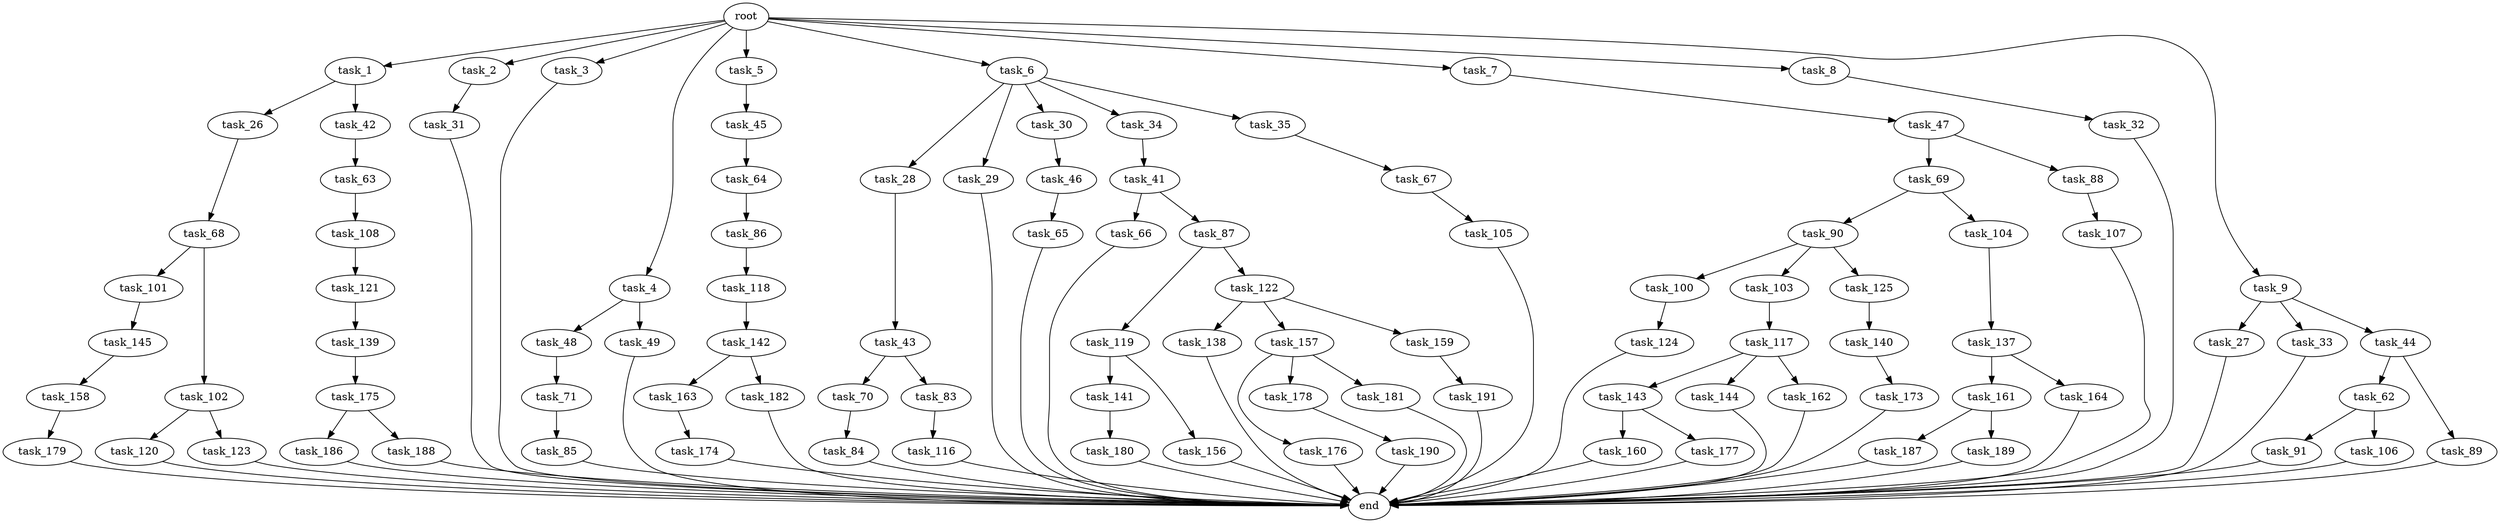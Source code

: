 digraph G {
  root [size="0.000000"];
  task_1 [size="2.048000"];
  task_2 [size="2.048000"];
  task_3 [size="2.048000"];
  task_4 [size="2.048000"];
  task_5 [size="2.048000"];
  task_6 [size="2.048000"];
  task_7 [size="2.048000"];
  task_8 [size="2.048000"];
  task_9 [size="2.048000"];
  task_26 [size="154618822.656000"];
  task_27 [size="1391569403.904000"];
  task_28 [size="429496729.600000"];
  task_29 [size="429496729.600000"];
  task_30 [size="429496729.600000"];
  task_31 [size="68719476.736000"];
  task_32 [size="1099511627.776000"];
  task_33 [size="1391569403.904000"];
  task_34 [size="429496729.600000"];
  task_35 [size="429496729.600000"];
  task_41 [size="841813590.016000"];
  task_42 [size="154618822.656000"];
  task_43 [size="154618822.656000"];
  task_44 [size="1391569403.904000"];
  task_45 [size="841813590.016000"];
  task_46 [size="429496729.600000"];
  task_47 [size="68719476.736000"];
  task_48 [size="154618822.656000"];
  task_49 [size="154618822.656000"];
  task_62 [size="68719476.736000"];
  task_63 [size="1391569403.904000"];
  task_64 [size="274877906.944000"];
  task_65 [size="154618822.656000"];
  task_66 [size="68719476.736000"];
  task_67 [size="841813590.016000"];
  task_68 [size="841813590.016000"];
  task_69 [size="1391569403.904000"];
  task_70 [size="154618822.656000"];
  task_71 [size="1717986918.400000"];
  task_83 [size="154618822.656000"];
  task_84 [size="841813590.016000"];
  task_85 [size="68719476.736000"];
  task_86 [size="68719476.736000"];
  task_87 [size="68719476.736000"];
  task_88 [size="1391569403.904000"];
  task_89 [size="68719476.736000"];
  task_90 [size="1717986918.400000"];
  task_91 [size="274877906.944000"];
  task_100 [size="1391569403.904000"];
  task_101 [size="1099511627.776000"];
  task_102 [size="1099511627.776000"];
  task_103 [size="1391569403.904000"];
  task_104 [size="1717986918.400000"];
  task_105 [size="154618822.656000"];
  task_106 [size="274877906.944000"];
  task_107 [size="274877906.944000"];
  task_108 [size="1391569403.904000"];
  task_116 [size="1391569403.904000"];
  task_117 [size="154618822.656000"];
  task_118 [size="841813590.016000"];
  task_119 [size="429496729.600000"];
  task_120 [size="154618822.656000"];
  task_121 [size="68719476.736000"];
  task_122 [size="429496729.600000"];
  task_123 [size="154618822.656000"];
  task_124 [size="1717986918.400000"];
  task_125 [size="1391569403.904000"];
  task_137 [size="618475290.624000"];
  task_138 [size="1391569403.904000"];
  task_139 [size="154618822.656000"];
  task_140 [size="274877906.944000"];
  task_141 [size="841813590.016000"];
  task_142 [size="154618822.656000"];
  task_143 [size="274877906.944000"];
  task_144 [size="274877906.944000"];
  task_145 [size="1717986918.400000"];
  task_156 [size="841813590.016000"];
  task_157 [size="1391569403.904000"];
  task_158 [size="274877906.944000"];
  task_159 [size="1391569403.904000"];
  task_160 [size="1717986918.400000"];
  task_161 [size="274877906.944000"];
  task_162 [size="274877906.944000"];
  task_163 [size="618475290.624000"];
  task_164 [size="274877906.944000"];
  task_173 [size="274877906.944000"];
  task_174 [size="1717986918.400000"];
  task_175 [size="841813590.016000"];
  task_176 [size="618475290.624000"];
  task_177 [size="1717986918.400000"];
  task_178 [size="618475290.624000"];
  task_179 [size="1717986918.400000"];
  task_180 [size="429496729.600000"];
  task_181 [size="618475290.624000"];
  task_182 [size="618475290.624000"];
  task_186 [size="841813590.016000"];
  task_187 [size="429496729.600000"];
  task_188 [size="841813590.016000"];
  task_189 [size="429496729.600000"];
  task_190 [size="1717986918.400000"];
  task_191 [size="1391569403.904000"];
  end [size="0.000000"];

  root -> task_1 [size="1.000000"];
  root -> task_2 [size="1.000000"];
  root -> task_3 [size="1.000000"];
  root -> task_4 [size="1.000000"];
  root -> task_5 [size="1.000000"];
  root -> task_6 [size="1.000000"];
  root -> task_7 [size="1.000000"];
  root -> task_8 [size="1.000000"];
  root -> task_9 [size="1.000000"];
  task_1 -> task_26 [size="75497472.000000"];
  task_1 -> task_42 [size="75497472.000000"];
  task_2 -> task_31 [size="33554432.000000"];
  task_3 -> end [size="1.000000"];
  task_4 -> task_48 [size="75497472.000000"];
  task_4 -> task_49 [size="75497472.000000"];
  task_5 -> task_45 [size="411041792.000000"];
  task_6 -> task_28 [size="209715200.000000"];
  task_6 -> task_29 [size="209715200.000000"];
  task_6 -> task_30 [size="209715200.000000"];
  task_6 -> task_34 [size="209715200.000000"];
  task_6 -> task_35 [size="209715200.000000"];
  task_7 -> task_47 [size="33554432.000000"];
  task_8 -> task_32 [size="536870912.000000"];
  task_9 -> task_27 [size="679477248.000000"];
  task_9 -> task_33 [size="679477248.000000"];
  task_9 -> task_44 [size="679477248.000000"];
  task_26 -> task_68 [size="411041792.000000"];
  task_27 -> end [size="1.000000"];
  task_28 -> task_43 [size="75497472.000000"];
  task_29 -> end [size="1.000000"];
  task_30 -> task_46 [size="209715200.000000"];
  task_31 -> end [size="1.000000"];
  task_32 -> end [size="1.000000"];
  task_33 -> end [size="1.000000"];
  task_34 -> task_41 [size="411041792.000000"];
  task_35 -> task_67 [size="411041792.000000"];
  task_41 -> task_66 [size="33554432.000000"];
  task_41 -> task_87 [size="33554432.000000"];
  task_42 -> task_63 [size="679477248.000000"];
  task_43 -> task_70 [size="75497472.000000"];
  task_43 -> task_83 [size="75497472.000000"];
  task_44 -> task_62 [size="33554432.000000"];
  task_44 -> task_89 [size="33554432.000000"];
  task_45 -> task_64 [size="134217728.000000"];
  task_46 -> task_65 [size="75497472.000000"];
  task_47 -> task_69 [size="679477248.000000"];
  task_47 -> task_88 [size="679477248.000000"];
  task_48 -> task_71 [size="838860800.000000"];
  task_49 -> end [size="1.000000"];
  task_62 -> task_91 [size="134217728.000000"];
  task_62 -> task_106 [size="134217728.000000"];
  task_63 -> task_108 [size="679477248.000000"];
  task_64 -> task_86 [size="33554432.000000"];
  task_65 -> end [size="1.000000"];
  task_66 -> end [size="1.000000"];
  task_67 -> task_105 [size="75497472.000000"];
  task_68 -> task_101 [size="536870912.000000"];
  task_68 -> task_102 [size="536870912.000000"];
  task_69 -> task_90 [size="838860800.000000"];
  task_69 -> task_104 [size="838860800.000000"];
  task_70 -> task_84 [size="411041792.000000"];
  task_71 -> task_85 [size="33554432.000000"];
  task_83 -> task_116 [size="679477248.000000"];
  task_84 -> end [size="1.000000"];
  task_85 -> end [size="1.000000"];
  task_86 -> task_118 [size="411041792.000000"];
  task_87 -> task_119 [size="209715200.000000"];
  task_87 -> task_122 [size="209715200.000000"];
  task_88 -> task_107 [size="134217728.000000"];
  task_89 -> end [size="1.000000"];
  task_90 -> task_100 [size="679477248.000000"];
  task_90 -> task_103 [size="679477248.000000"];
  task_90 -> task_125 [size="679477248.000000"];
  task_91 -> end [size="1.000000"];
  task_100 -> task_124 [size="838860800.000000"];
  task_101 -> task_145 [size="838860800.000000"];
  task_102 -> task_120 [size="75497472.000000"];
  task_102 -> task_123 [size="75497472.000000"];
  task_103 -> task_117 [size="75497472.000000"];
  task_104 -> task_137 [size="301989888.000000"];
  task_105 -> end [size="1.000000"];
  task_106 -> end [size="1.000000"];
  task_107 -> end [size="1.000000"];
  task_108 -> task_121 [size="33554432.000000"];
  task_116 -> end [size="1.000000"];
  task_117 -> task_143 [size="134217728.000000"];
  task_117 -> task_144 [size="134217728.000000"];
  task_117 -> task_162 [size="134217728.000000"];
  task_118 -> task_142 [size="75497472.000000"];
  task_119 -> task_141 [size="411041792.000000"];
  task_119 -> task_156 [size="411041792.000000"];
  task_120 -> end [size="1.000000"];
  task_121 -> task_139 [size="75497472.000000"];
  task_122 -> task_138 [size="679477248.000000"];
  task_122 -> task_157 [size="679477248.000000"];
  task_122 -> task_159 [size="679477248.000000"];
  task_123 -> end [size="1.000000"];
  task_124 -> end [size="1.000000"];
  task_125 -> task_140 [size="134217728.000000"];
  task_137 -> task_161 [size="134217728.000000"];
  task_137 -> task_164 [size="134217728.000000"];
  task_138 -> end [size="1.000000"];
  task_139 -> task_175 [size="411041792.000000"];
  task_140 -> task_173 [size="134217728.000000"];
  task_141 -> task_180 [size="209715200.000000"];
  task_142 -> task_163 [size="301989888.000000"];
  task_142 -> task_182 [size="301989888.000000"];
  task_143 -> task_160 [size="838860800.000000"];
  task_143 -> task_177 [size="838860800.000000"];
  task_144 -> end [size="1.000000"];
  task_145 -> task_158 [size="134217728.000000"];
  task_156 -> end [size="1.000000"];
  task_157 -> task_176 [size="301989888.000000"];
  task_157 -> task_178 [size="301989888.000000"];
  task_157 -> task_181 [size="301989888.000000"];
  task_158 -> task_179 [size="838860800.000000"];
  task_159 -> task_191 [size="679477248.000000"];
  task_160 -> end [size="1.000000"];
  task_161 -> task_187 [size="209715200.000000"];
  task_161 -> task_189 [size="209715200.000000"];
  task_162 -> end [size="1.000000"];
  task_163 -> task_174 [size="838860800.000000"];
  task_164 -> end [size="1.000000"];
  task_173 -> end [size="1.000000"];
  task_174 -> end [size="1.000000"];
  task_175 -> task_186 [size="411041792.000000"];
  task_175 -> task_188 [size="411041792.000000"];
  task_176 -> end [size="1.000000"];
  task_177 -> end [size="1.000000"];
  task_178 -> task_190 [size="838860800.000000"];
  task_179 -> end [size="1.000000"];
  task_180 -> end [size="1.000000"];
  task_181 -> end [size="1.000000"];
  task_182 -> end [size="1.000000"];
  task_186 -> end [size="1.000000"];
  task_187 -> end [size="1.000000"];
  task_188 -> end [size="1.000000"];
  task_189 -> end [size="1.000000"];
  task_190 -> end [size="1.000000"];
  task_191 -> end [size="1.000000"];
}
